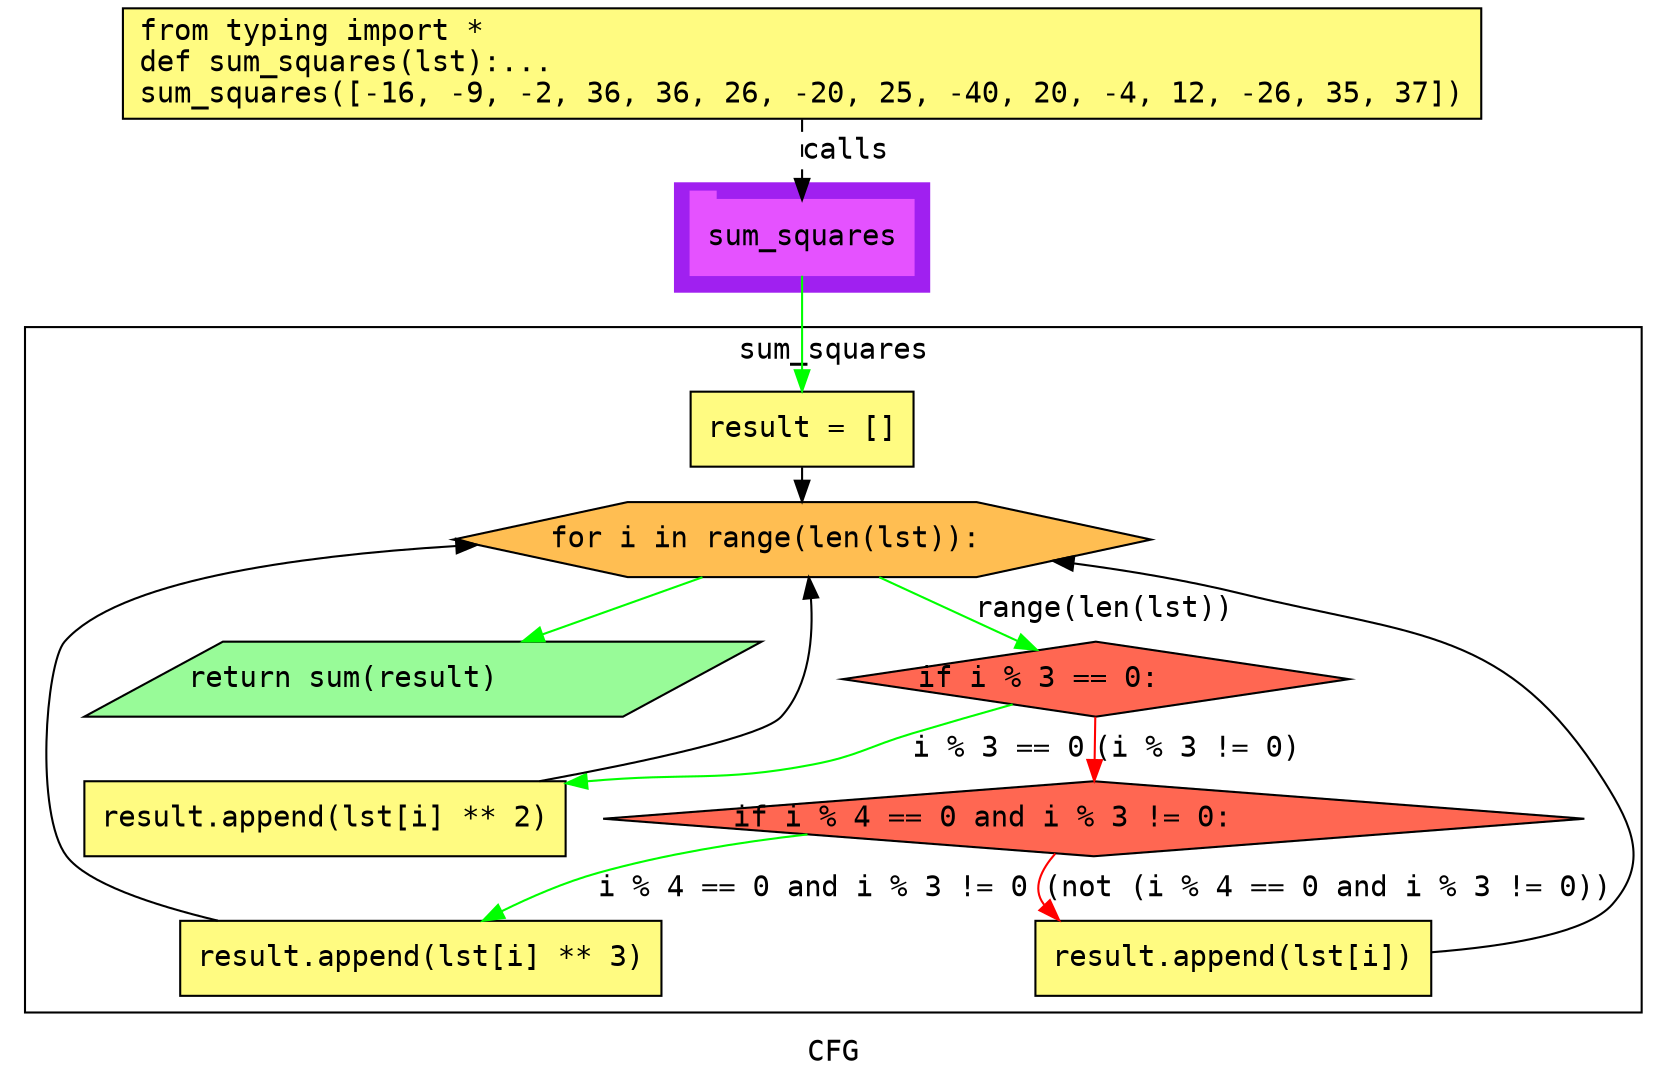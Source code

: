 digraph cluster772CFG {
	graph [bb="0,0,792,513",
		compound=True,
		fontname="DejaVu Sans Mono",
		label=CFG,
		lheight=0.21,
		lp="396,11.5",
		lwidth=0.35,
		pack=False,
		rankdir=TB,
		ranksep=0.02
	];
	node [fontname="DejaVu Sans Mono",
		label="\N"
	];
	edge [fontname="DejaVu Sans Mono"];
	subgraph cluster_1 {
		graph [bb="308,377,430,429",
			color=purple,
			compound=true,
			fontname="DejaVu Sans Mono",
			label="",
			rankdir=TB,
			ranksep=0.02,
			shape=tab,
			style=filled
		];
		node [fontname="DejaVu Sans Mono"];
		edge [fontname="DejaVu Sans Mono"];
		20	[color="#E552FF",
			height=0.5,
			label=sum_squares,
			linenum="[15]",
			pos="369,403",
			shape=tab,
			style=filled,
			width=1.4861];
	}
	subgraph cluster8sum_squares {
		graph [bb="8,31,784,360",
			compound=True,
			fontname="DejaVu Sans Mono",
			label=sum_squares,
			lheight=0.21,
			lp="396,348.5",
			lwidth=1.26,
			pack=False,
			rankdir=TB,
			ranksep=0.02
		];
		node [fontname="DejaVu Sans Mono"];
		edge [fontname="DejaVu Sans Mono"];
		subgraph cluster_4 {
			graph [color=purple,
				compound=true,
				fontname="DejaVu Sans Mono",
				label="",
				rankdir=TB,
				ranksep=0.02,
				shape=tab,
				style=filled
			];
			node [fontname="DejaVu Sans Mono"];
			edge [fontname="DejaVu Sans Mono"];
		}
		subgraph cluster_9 {
			graph [color=purple,
				compound=true,
				fontname="DejaVu Sans Mono",
				label="",
				rankdir=TB,
				ranksep=0.02,
				shape=tab,
				style=filled
			];
			node [fontname="DejaVu Sans Mono"];
			edge [fontname="DejaVu Sans Mono"];
		}
		subgraph cluster_12 {
			graph [color=purple,
				compound=true,
				fontname="DejaVu Sans Mono",
				label="",
				rankdir=TB,
				ranksep=0.02,
				shape=tab,
				style=filled
			];
			node [fontname="DejaVu Sans Mono"];
			edge [fontname="DejaVu Sans Mono"];
		}
		subgraph cluster_14 {
			graph [color=purple,
				compound=true,
				fontname="DejaVu Sans Mono",
				label="",
				rankdir=TB,
				ranksep=0.02,
				shape=tab,
				style=filled
			];
			node [fontname="DejaVu Sans Mono"];
			edge [fontname="DejaVu Sans Mono"];
		}
		3	[fillcolor="#FFFB81",
			height=0.5,
			label="result = []\l",
			linenum="[5]",
			pos="369,311",
			shape=rectangle,
			style="filled,solid",
			width=1.4861];
		4	[fillcolor="#FFBE52",
			height=0.5,
			label="for i in range(len(lst)):\l",
			linenum="[6]",
			pos="369,258",
			shape=hexagon,
			style="filled,solid",
			width=4.6489];
		3 -> 4	[color=black,
			pos="e,369,276.25 369,292.73 369,290.66 369,288.5 369,286.32"];
		7	[fillcolor="#FF6752",
			height=0.5,
			label="if i % 3 == 0:\l",
			linenum="[7]",
			pos="509,191",
			shape=diamond,
			style="filled,solid",
			width=3.3702];
		4 -> 7	[color=green,
			label="range(len(lst))",
			lp="513,224.5",
			pos="e,480.86,205.06 405.78,239.92 426.07,230.51 451.19,218.84 471.57,209.38"];
		8	[fillcolor="#98fb98",
			height=0.5,
			label="return sum(result)\l",
			linenum="[13]",
			pos="193,191",
			shape=parallelogram,
			style="filled,solid",
			width=4.3676];
		4 -> 8	[color=green,
			pos="e,239.24,209.08 322.76,239.92 300.11,231.56 272.66,221.42 248.85,212.63"];
		9	[fillcolor="#FFFB81",
			height=0.5,
			label="result.append(lst[i] ** 2)\l",
			linenum="[8]",
			pos="152,124",
			shape=rectangle,
			style="filled,solid",
			width=3.2083];
		7 -> 9	[color=green,
			label="i % 3 == 0",
			lp="465.5,157.5",
			pos="e,267.75,140.96 471.13,178.57 432.94,167.08 378.93,150.92 374,150 334.39,142.58 321.72,146.12 277.92,142"];
		11	[fillcolor="#FF6752",
			height=0.5,
			label="if i % 4 == 0 and i % 3 != 0:\l",
			linenum="[9]",
			pos="521,124",
			shape=diamond,
			style="filled,solid",
			width=6.5362];
		7 -> 11	[color=red,
			label="(i % 3 != 0)",
			lp="566,157.5",
			pos="e,517.88,141.91 512.09,173.26 513.3,166.72 514.71,159.05 516.06,151.77"];
		9 -> 4	[color=black,
			pos="e,372.19,239.89 247.55,142.01 297.95,151.88 351.01,164.09 359,173 372.6,188.18 374.4,211.58 373.19,229.83"];
		12	[fillcolor="#FFFB81",
			height=0.5,
			label="result.append(lst[i] ** 3)\l",
			linenum="[10]",
			pos="198,57",
			shape=rectangle,
			style="filled,solid",
			width=3.2083];
		11 -> 12	[color=green,
			label="i % 4 == 0 and i % 3 != 0",
			lp="386.5,90.5",
			pos="e,227.73,75.007 383.59,116.47 350.26,112.73 315.01,106.94 283,98 267.28,93.611 250.86,86.541 236.69,79.556"];
		14	[fillcolor="#FFFB81",
			height=0.5,
			label="result.append(lst[i])\l",
			linenum="[12]",
			pos="588,57",
			shape=rectangle,
			style="filled,solid",
			width=2.6389];
		11 -> 14	[color=red,
			label="(not (i % 4 == 0 and i % 3 != 0))",
			lp="633.5,90.5",
			pos="e,504.38,75.293 502.55,107.29 495.85,99.692 491.21,90.6 497,83 497.07,82.91 497.14,82.821 497.21,82.732"];
		12 -> 4	[color=black,
			pos="e,216.88,254.72 100.58,75.075 68.173,82.865 37.811,93.234 28,106 12.647,125.98 17.907,198.54 27,209 51.095,236.71 130.44,248.9 206.64,\
254.06"];
		14 -> 4	[color=black,
			pos="e,489.31,247.86 683.34,59.934 720.98,62.899 758.1,69.358 770,83 787.3,102.83 779.81,120.24 765,142 713.33,217.92 668.15,209.97 579,\
232 553.56,238.29 525.98,243.01 499.43,246.56"];
	}
	1	[fillcolor="#FFFB81",
		height=0.73611,
		label="from typing import *\ldef sum_squares(lst):...\lsum_squares([-16, -9, -2, 36, 36, 26, -20, 25, -40, 20, -4, 12, -26, 35, 37])\l",
		linenum="[1]",
		pos="369,486.5",
		shape=rectangle,
		style="filled,solid",
		width=9.0556];
	1 -> 20	[label=calls,
		lp="390,444.5",
		pos="e,369,421.13 369,459.71 369,450.66 369,440.47 369,431.3",
		style=dashed];
	20 -> 3	[color=green,
		pos="e,369,329.3 369,384.65 369,371.82 369,354.11 369,339.38"];
}
